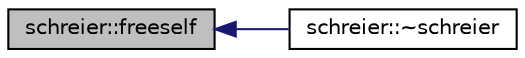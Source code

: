 digraph "schreier::freeself"
{
  edge [fontname="Helvetica",fontsize="10",labelfontname="Helvetica",labelfontsize="10"];
  node [fontname="Helvetica",fontsize="10",shape=record];
  rankdir="LR";
  Node1140 [label="schreier::freeself",height=0.2,width=0.4,color="black", fillcolor="grey75", style="filled", fontcolor="black"];
  Node1140 -> Node1141 [dir="back",color="midnightblue",fontsize="10",style="solid",fontname="Helvetica"];
  Node1141 [label="schreier::~schreier",height=0.2,width=0.4,color="black", fillcolor="white", style="filled",URL="$d3/dd6/classschreier.html#ad4f73b9123bc16978b4ab4d75f915d65"];
}
